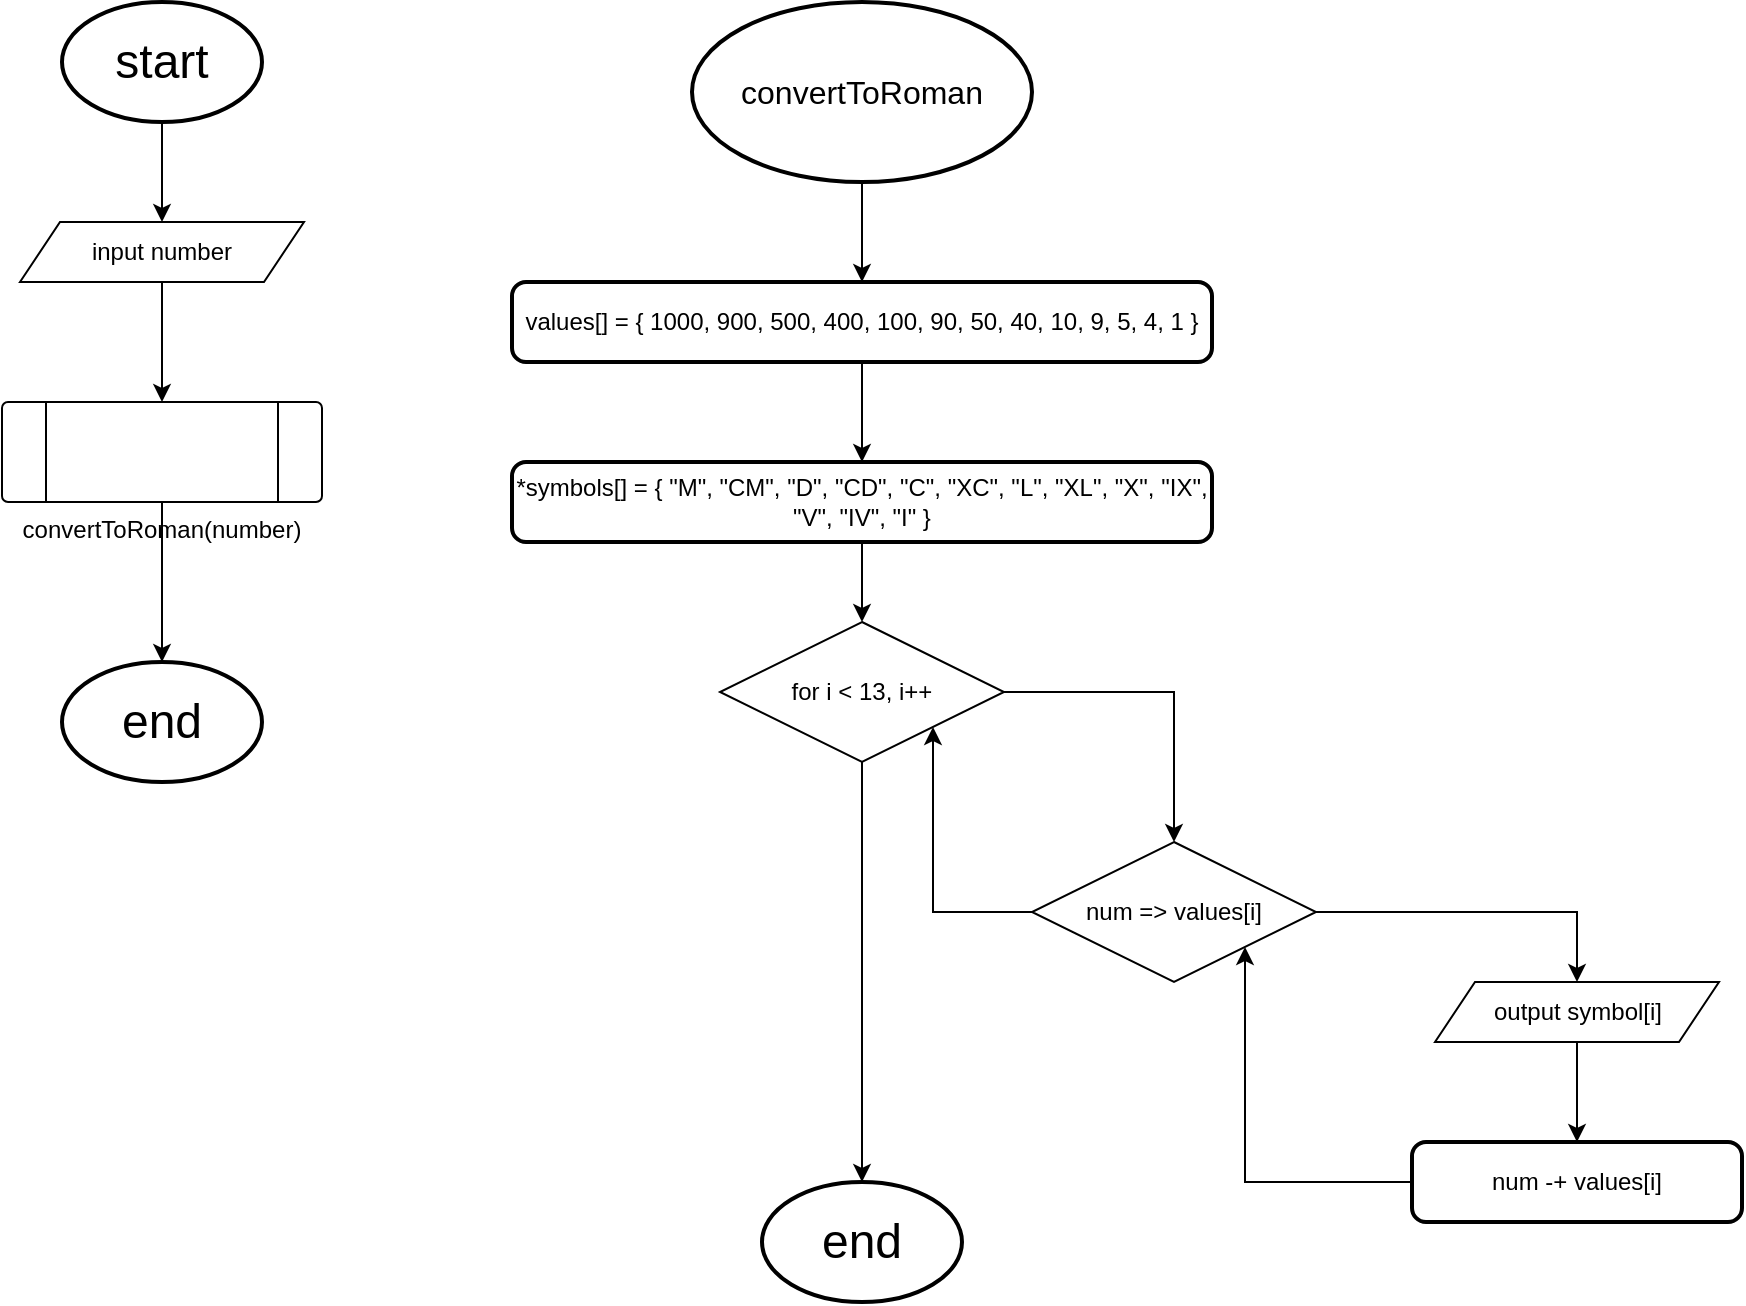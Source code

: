 <mxfile version="25.0.3">
  <diagram name="Page-1" id="-z1tCIqGZ2DV5ut69dqt">
    <mxGraphModel dx="2049" dy="1066" grid="1" gridSize="10" guides="1" tooltips="1" connect="1" arrows="1" fold="1" page="1" pageScale="1" pageWidth="850" pageHeight="1100" math="0" shadow="0">
      <root>
        <mxCell id="0" />
        <mxCell id="1" parent="0" />
        <mxCell id="Z5qHU2cOtqx7cBTbtLDX-7" style="edgeStyle=orthogonalEdgeStyle;rounded=0;orthogonalLoop=1;jettySize=auto;html=1;entryX=0.5;entryY=0;entryDx=0;entryDy=0;" edge="1" parent="1" source="Z5qHU2cOtqx7cBTbtLDX-1" target="Z5qHU2cOtqx7cBTbtLDX-5">
          <mxGeometry relative="1" as="geometry" />
        </mxCell>
        <mxCell id="Z5qHU2cOtqx7cBTbtLDX-1" value="&lt;font style=&quot;font-size: 24px;&quot;&gt;start&lt;/font&gt;" style="strokeWidth=2;html=1;shape=mxgraph.flowchart.start_1;whiteSpace=wrap;" vertex="1" parent="1">
          <mxGeometry x="375" y="40" width="100" height="60" as="geometry" />
        </mxCell>
        <mxCell id="Z5qHU2cOtqx7cBTbtLDX-2" value="&lt;font style=&quot;font-size: 24px;&quot;&gt;end&lt;/font&gt;" style="strokeWidth=2;html=1;shape=mxgraph.flowchart.start_1;whiteSpace=wrap;" vertex="1" parent="1">
          <mxGeometry x="375" y="370" width="100" height="60" as="geometry" />
        </mxCell>
        <mxCell id="Z5qHU2cOtqx7cBTbtLDX-8" style="edgeStyle=orthogonalEdgeStyle;rounded=0;orthogonalLoop=1;jettySize=auto;html=1;entryX=0.5;entryY=0;entryDx=0;entryDy=0;" edge="1" parent="1" source="Z5qHU2cOtqx7cBTbtLDX-5" target="Z5qHU2cOtqx7cBTbtLDX-6">
          <mxGeometry relative="1" as="geometry" />
        </mxCell>
        <mxCell id="Z5qHU2cOtqx7cBTbtLDX-5" value="input number" style="shape=parallelogram;perimeter=parallelogramPerimeter;whiteSpace=wrap;html=1;fixedSize=1;" vertex="1" parent="1">
          <mxGeometry x="354" y="150" width="142" height="30" as="geometry" />
        </mxCell>
        <mxCell id="Z5qHU2cOtqx7cBTbtLDX-6" value="convertToRoman(number)" style="verticalLabelPosition=bottom;verticalAlign=top;html=1;shape=process;whiteSpace=wrap;rounded=1;size=0.14;arcSize=6;" vertex="1" parent="1">
          <mxGeometry x="345" y="240" width="160" height="50" as="geometry" />
        </mxCell>
        <mxCell id="Z5qHU2cOtqx7cBTbtLDX-9" style="edgeStyle=orthogonalEdgeStyle;rounded=0;orthogonalLoop=1;jettySize=auto;html=1;entryX=0.5;entryY=0;entryDx=0;entryDy=0;entryPerimeter=0;" edge="1" parent="1" source="Z5qHU2cOtqx7cBTbtLDX-6" target="Z5qHU2cOtqx7cBTbtLDX-2">
          <mxGeometry relative="1" as="geometry" />
        </mxCell>
        <mxCell id="Z5qHU2cOtqx7cBTbtLDX-13" style="edgeStyle=orthogonalEdgeStyle;rounded=0;orthogonalLoop=1;jettySize=auto;html=1;entryX=0.5;entryY=0;entryDx=0;entryDy=0;" edge="1" parent="1" source="Z5qHU2cOtqx7cBTbtLDX-10" target="Z5qHU2cOtqx7cBTbtLDX-11">
          <mxGeometry relative="1" as="geometry" />
        </mxCell>
        <mxCell id="Z5qHU2cOtqx7cBTbtLDX-10" value="&lt;font style=&quot;font-size: 16px;&quot;&gt;convertToRoman&lt;/font&gt;" style="strokeWidth=2;html=1;shape=mxgraph.flowchart.start_1;whiteSpace=wrap;" vertex="1" parent="1">
          <mxGeometry x="690" y="40" width="170" height="90" as="geometry" />
        </mxCell>
        <mxCell id="Z5qHU2cOtqx7cBTbtLDX-14" style="edgeStyle=orthogonalEdgeStyle;rounded=0;orthogonalLoop=1;jettySize=auto;html=1;entryX=0.5;entryY=0;entryDx=0;entryDy=0;" edge="1" parent="1" source="Z5qHU2cOtqx7cBTbtLDX-11" target="Z5qHU2cOtqx7cBTbtLDX-12">
          <mxGeometry relative="1" as="geometry" />
        </mxCell>
        <mxCell id="Z5qHU2cOtqx7cBTbtLDX-11" value="values[] = { 1000, 900, 500, 400, 100, 90, 50, 40, 10, 9, 5, 4, 1 }" style="rounded=1;whiteSpace=wrap;html=1;absoluteArcSize=1;arcSize=14;strokeWidth=2;" vertex="1" parent="1">
          <mxGeometry x="600" y="180" width="350" height="40" as="geometry" />
        </mxCell>
        <mxCell id="Z5qHU2cOtqx7cBTbtLDX-17" style="edgeStyle=orthogonalEdgeStyle;rounded=0;orthogonalLoop=1;jettySize=auto;html=1;entryX=0.5;entryY=0;entryDx=0;entryDy=0;" edge="1" parent="1" source="Z5qHU2cOtqx7cBTbtLDX-12" target="Z5qHU2cOtqx7cBTbtLDX-15">
          <mxGeometry relative="1" as="geometry" />
        </mxCell>
        <mxCell id="Z5qHU2cOtqx7cBTbtLDX-12" value="*symbols[] = { &quot;M&quot;, &quot;CM&quot;, &quot;D&quot;, &quot;CD&quot;, &quot;C&quot;, &quot;XC&quot;, &quot;L&quot;, &quot;XL&quot;, &quot;X&quot;, &quot;IX&quot;, &quot;V&quot;, &quot;IV&quot;, &quot;I&quot; }" style="rounded=1;whiteSpace=wrap;html=1;absoluteArcSize=1;arcSize=14;strokeWidth=2;" vertex="1" parent="1">
          <mxGeometry x="600" y="270" width="350" height="40" as="geometry" />
        </mxCell>
        <mxCell id="Z5qHU2cOtqx7cBTbtLDX-18" style="edgeStyle=orthogonalEdgeStyle;rounded=0;orthogonalLoop=1;jettySize=auto;html=1;" edge="1" parent="1" source="Z5qHU2cOtqx7cBTbtLDX-15" target="Z5qHU2cOtqx7cBTbtLDX-16">
          <mxGeometry relative="1" as="geometry" />
        </mxCell>
        <mxCell id="Z5qHU2cOtqx7cBTbtLDX-15" value="for i &amp;lt; 13, i++" style="rhombus;whiteSpace=wrap;html=1;" vertex="1" parent="1">
          <mxGeometry x="704" y="350" width="142" height="70" as="geometry" />
        </mxCell>
        <mxCell id="Z5qHU2cOtqx7cBTbtLDX-21" style="edgeStyle=orthogonalEdgeStyle;rounded=0;orthogonalLoop=1;jettySize=auto;html=1;entryX=0.5;entryY=0;entryDx=0;entryDy=0;" edge="1" parent="1" source="Z5qHU2cOtqx7cBTbtLDX-16" target="Z5qHU2cOtqx7cBTbtLDX-19">
          <mxGeometry relative="1" as="geometry" />
        </mxCell>
        <mxCell id="Z5qHU2cOtqx7cBTbtLDX-24" style="edgeStyle=orthogonalEdgeStyle;rounded=0;orthogonalLoop=1;jettySize=auto;html=1;entryX=1;entryY=1;entryDx=0;entryDy=0;" edge="1" parent="1" source="Z5qHU2cOtqx7cBTbtLDX-16" target="Z5qHU2cOtqx7cBTbtLDX-15">
          <mxGeometry relative="1" as="geometry" />
        </mxCell>
        <mxCell id="Z5qHU2cOtqx7cBTbtLDX-16" value="num =&amp;gt; values[i]" style="rhombus;whiteSpace=wrap;html=1;" vertex="1" parent="1">
          <mxGeometry x="860" y="460" width="142" height="70" as="geometry" />
        </mxCell>
        <mxCell id="Z5qHU2cOtqx7cBTbtLDX-22" style="edgeStyle=orthogonalEdgeStyle;rounded=0;orthogonalLoop=1;jettySize=auto;html=1;entryX=0.5;entryY=0;entryDx=0;entryDy=0;" edge="1" parent="1" source="Z5qHU2cOtqx7cBTbtLDX-19" target="Z5qHU2cOtqx7cBTbtLDX-20">
          <mxGeometry relative="1" as="geometry" />
        </mxCell>
        <mxCell id="Z5qHU2cOtqx7cBTbtLDX-19" value="output symbol[i]" style="shape=parallelogram;perimeter=parallelogramPerimeter;whiteSpace=wrap;html=1;fixedSize=1;" vertex="1" parent="1">
          <mxGeometry x="1061.5" y="530" width="142" height="30" as="geometry" />
        </mxCell>
        <mxCell id="Z5qHU2cOtqx7cBTbtLDX-23" style="edgeStyle=orthogonalEdgeStyle;rounded=0;orthogonalLoop=1;jettySize=auto;html=1;entryX=1;entryY=1;entryDx=0;entryDy=0;" edge="1" parent="1" source="Z5qHU2cOtqx7cBTbtLDX-20" target="Z5qHU2cOtqx7cBTbtLDX-16">
          <mxGeometry relative="1" as="geometry" />
        </mxCell>
        <mxCell id="Z5qHU2cOtqx7cBTbtLDX-20" value="num -+ values[i]" style="rounded=1;whiteSpace=wrap;html=1;absoluteArcSize=1;arcSize=14;strokeWidth=2;" vertex="1" parent="1">
          <mxGeometry x="1050" y="610" width="165" height="40" as="geometry" />
        </mxCell>
        <mxCell id="Z5qHU2cOtqx7cBTbtLDX-25" value="&lt;font style=&quot;font-size: 24px;&quot;&gt;end&lt;/font&gt;" style="strokeWidth=2;html=1;shape=mxgraph.flowchart.start_1;whiteSpace=wrap;" vertex="1" parent="1">
          <mxGeometry x="725" y="630" width="100" height="60" as="geometry" />
        </mxCell>
        <mxCell id="Z5qHU2cOtqx7cBTbtLDX-26" style="edgeStyle=orthogonalEdgeStyle;rounded=0;orthogonalLoop=1;jettySize=auto;html=1;entryX=0.5;entryY=0;entryDx=0;entryDy=0;entryPerimeter=0;" edge="1" parent="1" source="Z5qHU2cOtqx7cBTbtLDX-15" target="Z5qHU2cOtqx7cBTbtLDX-25">
          <mxGeometry relative="1" as="geometry" />
        </mxCell>
      </root>
    </mxGraphModel>
  </diagram>
</mxfile>
